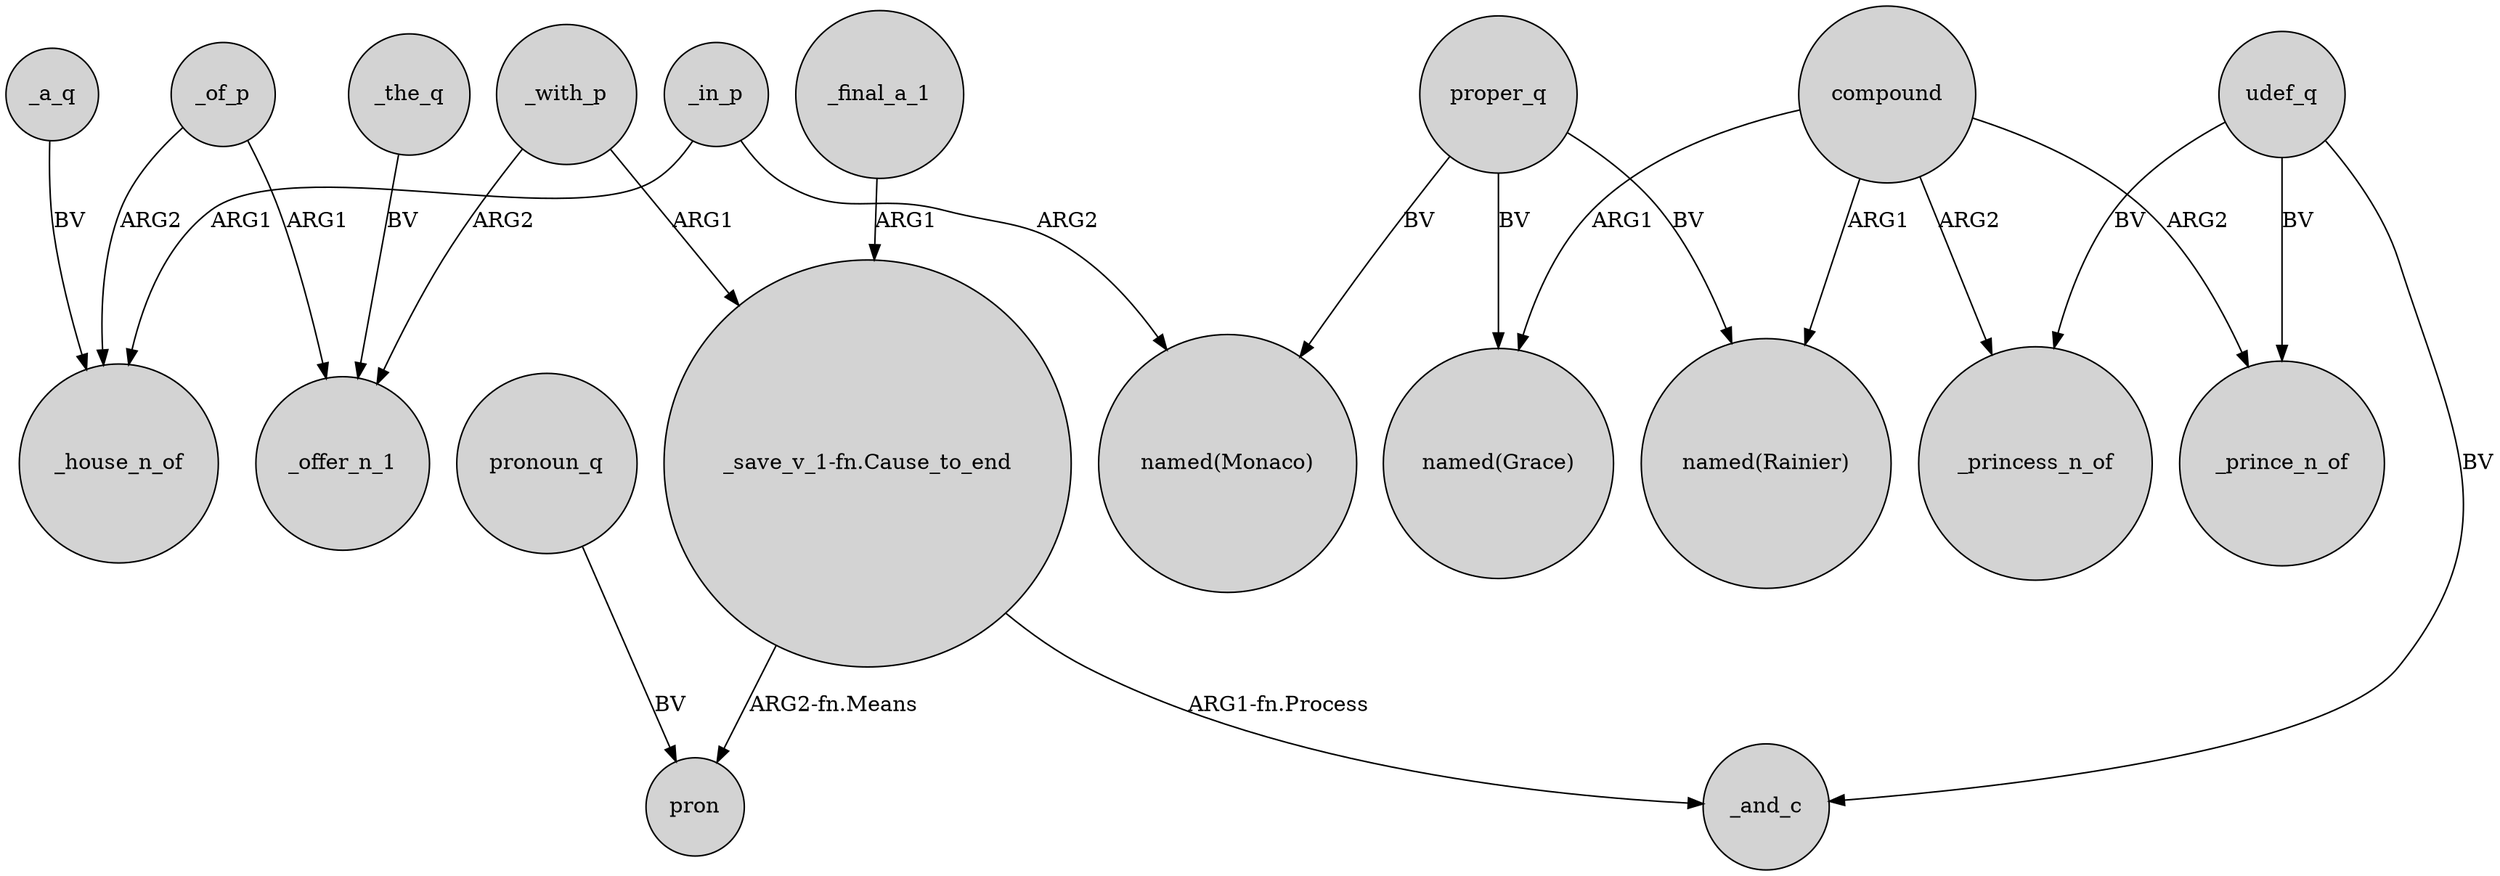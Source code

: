 digraph {
	node [shape=circle style=filled]
	_with_p -> _offer_n_1 [label=ARG2]
	proper_q -> "named(Monaco)" [label=BV]
	_final_a_1 -> "_save_v_1-fn.Cause_to_end" [label=ARG1]
	compound -> _princess_n_of [label=ARG2]
	udef_q -> _prince_n_of [label=BV]
	udef_q -> _and_c [label=BV]
	_with_p -> "_save_v_1-fn.Cause_to_end" [label=ARG1]
	_of_p -> _offer_n_1 [label=ARG1]
	"_save_v_1-fn.Cause_to_end" -> _and_c [label="ARG1-fn.Process"]
	pronoun_q -> pron [label=BV]
	_of_p -> _house_n_of [label=ARG2]
	"_save_v_1-fn.Cause_to_end" -> pron [label="ARG2-fn.Means"]
	udef_q -> _princess_n_of [label=BV]
	_in_p -> "named(Monaco)" [label=ARG2]
	_in_p -> _house_n_of [label=ARG1]
	proper_q -> "named(Rainier)" [label=BV]
	_the_q -> _offer_n_1 [label=BV]
	compound -> "named(Grace)" [label=ARG1]
	compound -> "named(Rainier)" [label=ARG1]
	_a_q -> _house_n_of [label=BV]
	compound -> _prince_n_of [label=ARG2]
	proper_q -> "named(Grace)" [label=BV]
}
